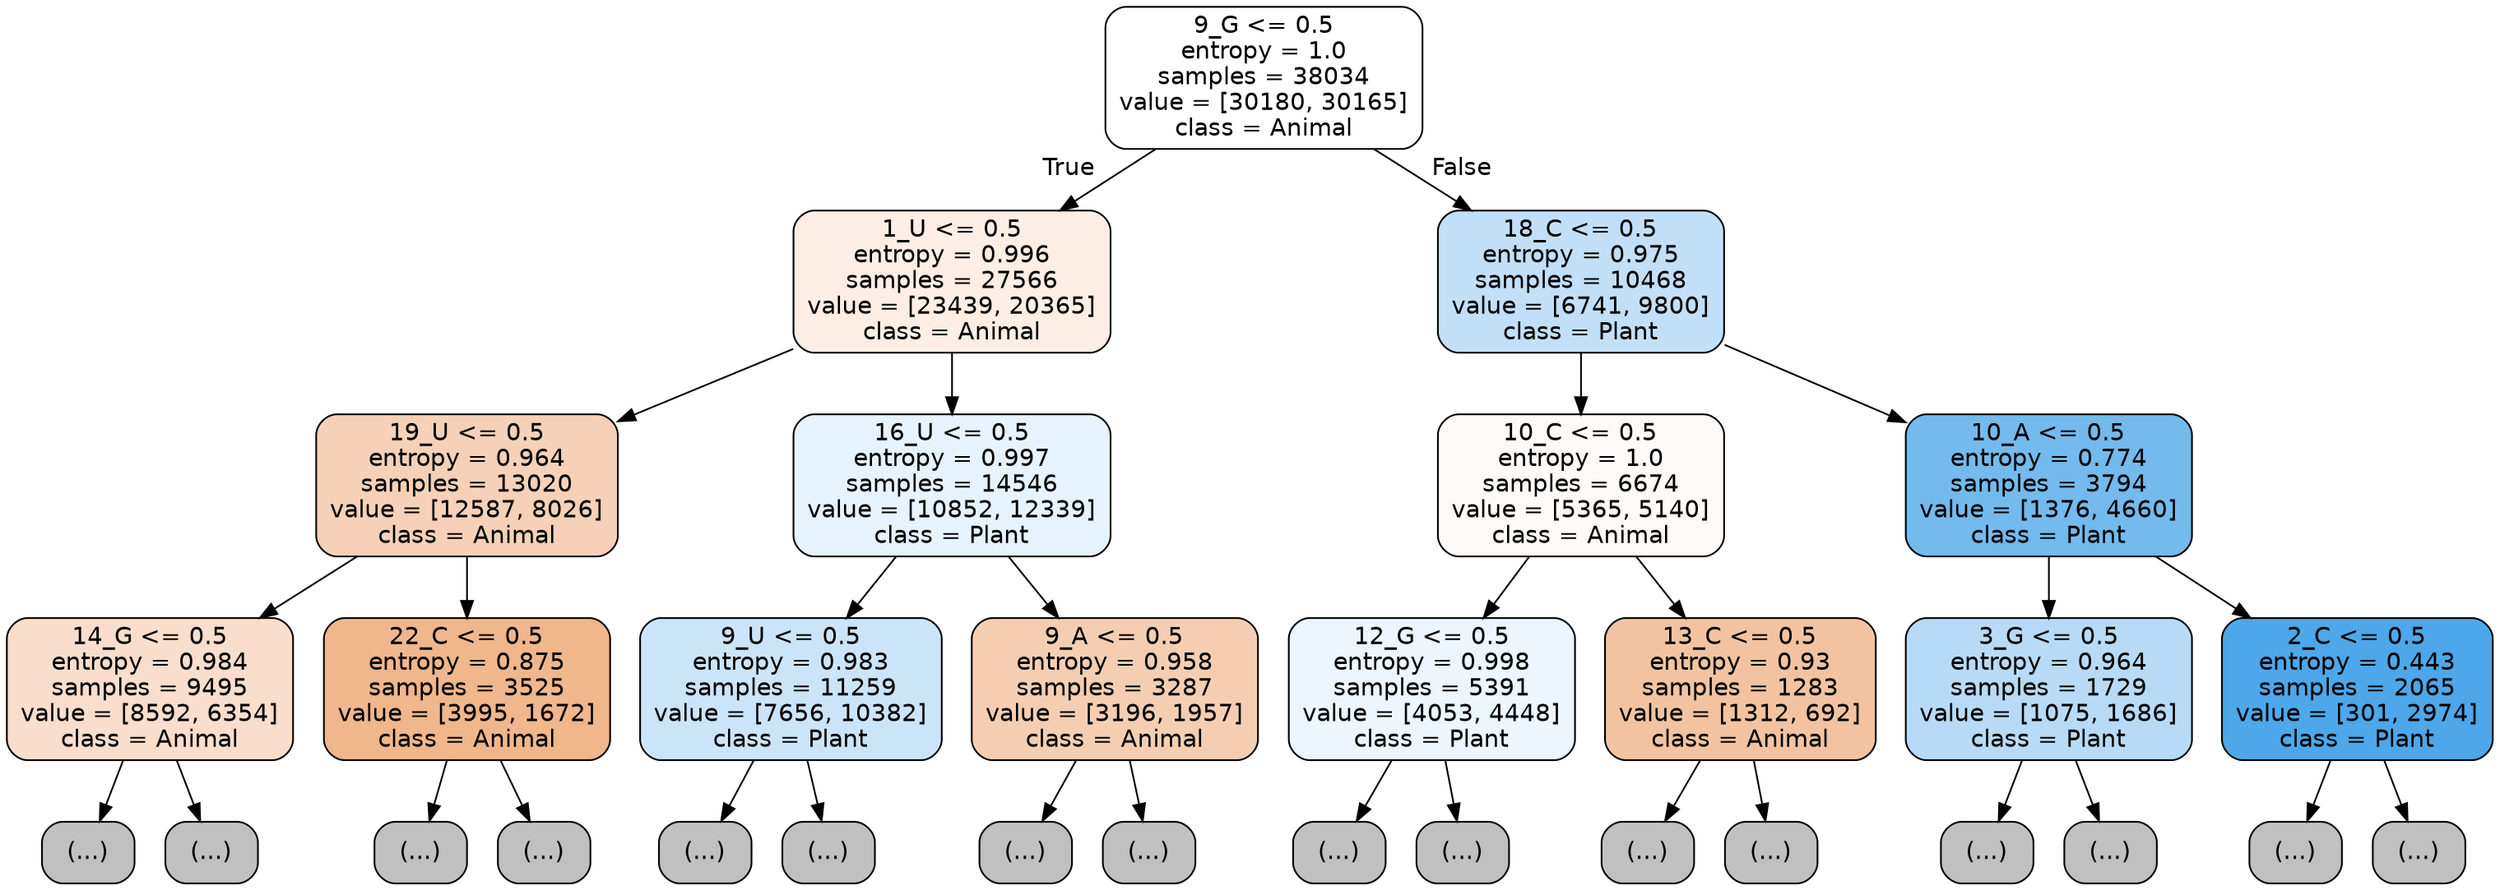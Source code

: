 digraph Tree {
node [shape=box, style="filled, rounded", color="black", fontname="helvetica"] ;
edge [fontname="helvetica"] ;
0 [label="9_G <= 0.5\nentropy = 1.0\nsamples = 38034\nvalue = [30180, 30165]\nclass = Animal", fillcolor="#ffffff"] ;
1 [label="1_U <= 0.5\nentropy = 0.996\nsamples = 27566\nvalue = [23439, 20365]\nclass = Animal", fillcolor="#fceee5"] ;
0 -> 1 [labeldistance=2.5, labelangle=45, headlabel="True"] ;
2 [label="19_U <= 0.5\nentropy = 0.964\nsamples = 13020\nvalue = [12587, 8026]\nclass = Animal", fillcolor="#f6d1b7"] ;
1 -> 2 ;
3 [label="14_G <= 0.5\nentropy = 0.984\nsamples = 9495\nvalue = [8592, 6354]\nclass = Animal", fillcolor="#f8decb"] ;
2 -> 3 ;
4 [label="(...)", fillcolor="#C0C0C0"] ;
3 -> 4 ;
3783 [label="(...)", fillcolor="#C0C0C0"] ;
3 -> 3783 ;
5258 [label="22_C <= 0.5\nentropy = 0.875\nsamples = 3525\nvalue = [3995, 1672]\nclass = Animal", fillcolor="#f0b68c"] ;
2 -> 5258 ;
5259 [label="(...)", fillcolor="#C0C0C0"] ;
5258 -> 5259 ;
6874 [label="(...)", fillcolor="#C0C0C0"] ;
5258 -> 6874 ;
7083 [label="16_U <= 0.5\nentropy = 0.997\nsamples = 14546\nvalue = [10852, 12339]\nclass = Plant", fillcolor="#e7f3fc"] ;
1 -> 7083 ;
7084 [label="9_U <= 0.5\nentropy = 0.983\nsamples = 11259\nvalue = [7656, 10382]\nclass = Plant", fillcolor="#cbe5f8"] ;
7083 -> 7084 ;
7085 [label="(...)", fillcolor="#C0C0C0"] ;
7084 -> 7085 ;
9396 [label="(...)", fillcolor="#C0C0C0"] ;
7084 -> 9396 ;
10903 [label="9_A <= 0.5\nentropy = 0.958\nsamples = 3287\nvalue = [3196, 1957]\nclass = Animal", fillcolor="#f5ceb2"] ;
7083 -> 10903 ;
10904 [label="(...)", fillcolor="#C0C0C0"] ;
10903 -> 10904 ;
11941 [label="(...)", fillcolor="#C0C0C0"] ;
10903 -> 11941 ;
12456 [label="18_C <= 0.5\nentropy = 0.975\nsamples = 10468\nvalue = [6741, 9800]\nclass = Plant", fillcolor="#c1e0f7"] ;
0 -> 12456 [labeldistance=2.5, labelangle=-45, headlabel="False"] ;
12457 [label="10_C <= 0.5\nentropy = 1.0\nsamples = 6674\nvalue = [5365, 5140]\nclass = Animal", fillcolor="#fefaf7"] ;
12456 -> 12457 ;
12458 [label="12_G <= 0.5\nentropy = 0.998\nsamples = 5391\nvalue = [4053, 4448]\nclass = Plant", fillcolor="#edf6fd"] ;
12457 -> 12458 ;
12459 [label="(...)", fillcolor="#C0C0C0"] ;
12458 -> 12459 ;
14412 [label="(...)", fillcolor="#C0C0C0"] ;
12458 -> 14412 ;
15177 [label="13_C <= 0.5\nentropy = 0.93\nsamples = 1283\nvalue = [1312, 692]\nclass = Animal", fillcolor="#f3c3a1"] ;
12457 -> 15177 ;
15178 [label="(...)", fillcolor="#C0C0C0"] ;
15177 -> 15178 ;
15679 [label="(...)", fillcolor="#C0C0C0"] ;
15177 -> 15679 ;
15860 [label="10_A <= 0.5\nentropy = 0.774\nsamples = 3794\nvalue = [1376, 4660]\nclass = Plant", fillcolor="#73baed"] ;
12456 -> 15860 ;
15861 [label="3_G <= 0.5\nentropy = 0.964\nsamples = 1729\nvalue = [1075, 1686]\nclass = Plant", fillcolor="#b7dbf6"] ;
15860 -> 15861 ;
15862 [label="(...)", fillcolor="#C0C0C0"] ;
15861 -> 15862 ;
16287 [label="(...)", fillcolor="#C0C0C0"] ;
15861 -> 16287 ;
16514 [label="2_C <= 0.5\nentropy = 0.443\nsamples = 2065\nvalue = [301, 2974]\nclass = Plant", fillcolor="#4da7e8"] ;
15860 -> 16514 ;
16515 [label="(...)", fillcolor="#C0C0C0"] ;
16514 -> 16515 ;
16708 [label="(...)", fillcolor="#C0C0C0"] ;
16514 -> 16708 ;
}